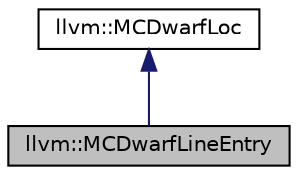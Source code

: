 digraph "llvm::MCDwarfLineEntry"
{
 // LATEX_PDF_SIZE
  bgcolor="transparent";
  edge [fontname="Helvetica",fontsize="10",labelfontname="Helvetica",labelfontsize="10"];
  node [fontname="Helvetica",fontsize="10",shape=record];
  Node1 [label="llvm::MCDwarfLineEntry",height=0.2,width=0.4,color="black", fillcolor="grey75", style="filled", fontcolor="black",tooltip="Instances of this class represent the line information for the dwarf line table entries."];
  Node2 -> Node1 [dir="back",color="midnightblue",fontsize="10",style="solid",fontname="Helvetica"];
  Node2 [label="llvm::MCDwarfLoc",height=0.2,width=0.4,color="black",URL="$classllvm_1_1MCDwarfLoc.html",tooltip="Instances of this class represent the information from a dwarf .loc directive."];
}

